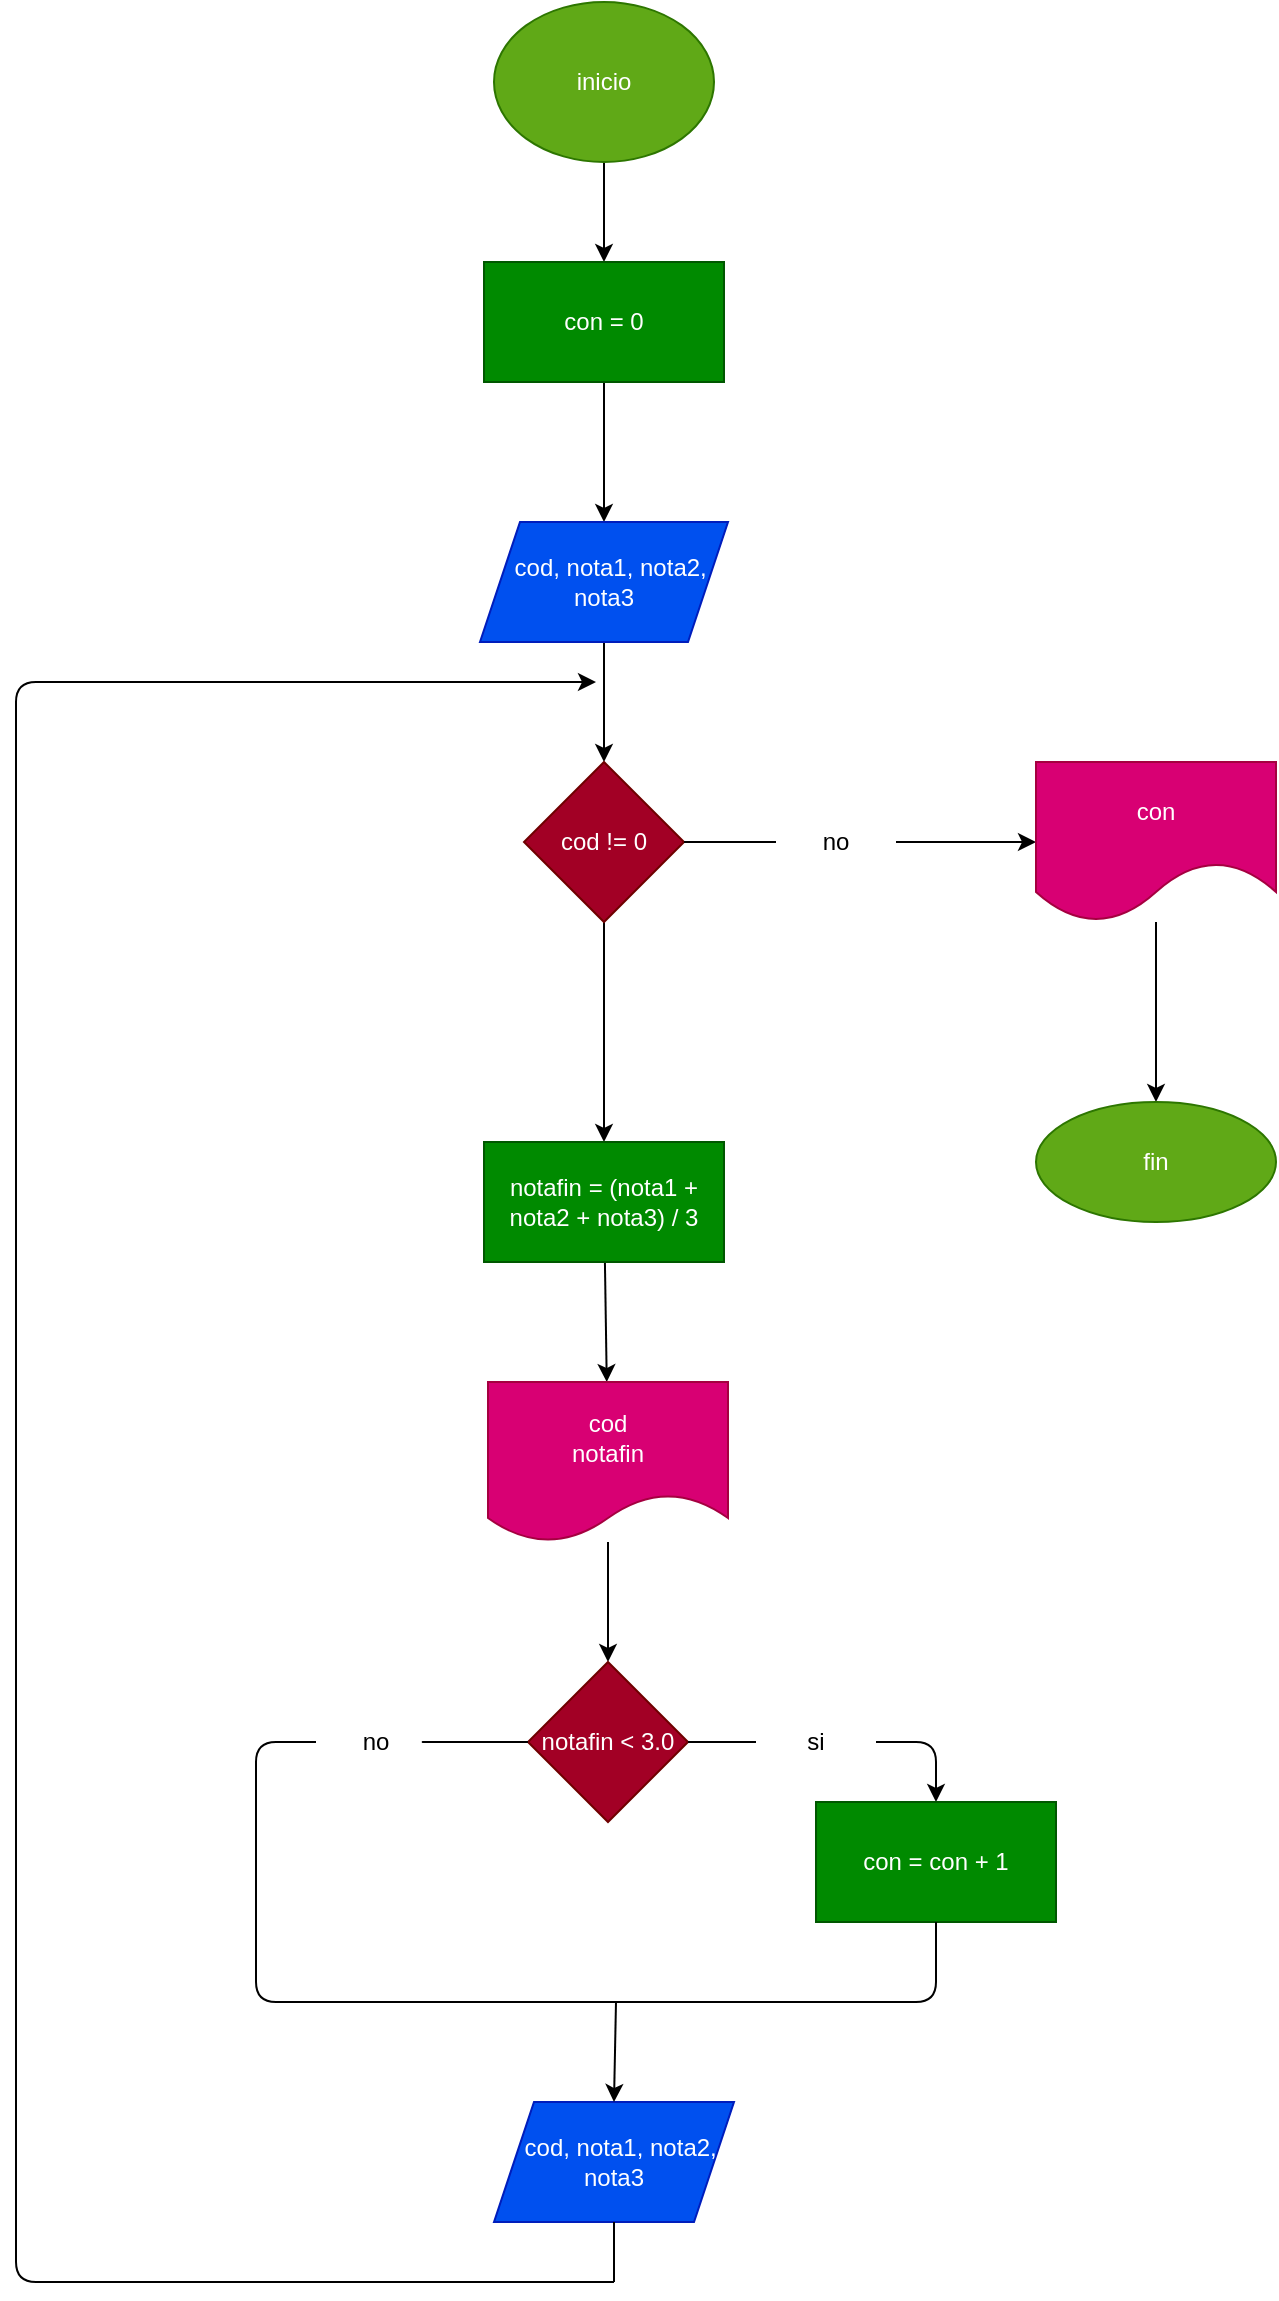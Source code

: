 <mxfile>
    <diagram id="s5eyO5nWDcDUfj_MkX5x" name="Página-1">
        <mxGraphModel dx="88" dy="426" grid="1" gridSize="10" guides="1" tooltips="1" connect="1" arrows="1" fold="1" page="1" pageScale="1" pageWidth="827" pageHeight="1169" math="0" shadow="0">
            <root>
                <mxCell id="0"/>
                <mxCell id="1" parent="0"/>
                <mxCell id="4" value="" style="edgeStyle=none;html=1;" parent="1" source="2" target="3" edge="1">
                    <mxGeometry relative="1" as="geometry"/>
                </mxCell>
                <mxCell id="2" value="inicio" style="ellipse;whiteSpace=wrap;html=1;fillColor=#60a917;fontColor=#ffffff;strokeColor=#2D7600;" parent="1" vertex="1">
                    <mxGeometry x="359" width="110" height="80" as="geometry"/>
                </mxCell>
                <mxCell id="6" value="" style="edgeStyle=none;html=1;" parent="1" source="3" target="5" edge="1">
                    <mxGeometry relative="1" as="geometry"/>
                </mxCell>
                <mxCell id="3" value="con = 0" style="whiteSpace=wrap;html=1;fillColor=#008a00;fontColor=#ffffff;strokeColor=#005700;" parent="1" vertex="1">
                    <mxGeometry x="354" y="130" width="120" height="60" as="geometry"/>
                </mxCell>
                <mxCell id="8" value="" style="edgeStyle=none;html=1;" parent="1" source="5" target="7" edge="1">
                    <mxGeometry relative="1" as="geometry"/>
                </mxCell>
                <mxCell id="5" value="&amp;nbsp; cod, nota1, nota2, nota3" style="shape=parallelogram;perimeter=parallelogramPerimeter;whiteSpace=wrap;html=1;fixedSize=1;fillColor=#0050ef;fontColor=#ffffff;strokeColor=#001DBC;" parent="1" vertex="1">
                    <mxGeometry x="352" y="260" width="124" height="60" as="geometry"/>
                </mxCell>
                <mxCell id="10" value="" style="edgeStyle=none;html=1;startArrow=none;" parent="1" source="15" target="9" edge="1">
                    <mxGeometry relative="1" as="geometry"/>
                </mxCell>
                <mxCell id="18" value="" style="edgeStyle=none;html=1;" parent="1" source="7" target="17" edge="1">
                    <mxGeometry relative="1" as="geometry"/>
                </mxCell>
                <mxCell id="7" value="cod != 0" style="rhombus;whiteSpace=wrap;html=1;fillColor=#a20025;fontColor=#ffffff;strokeColor=#6F0000;" parent="1" vertex="1">
                    <mxGeometry x="374" y="380" width="80" height="80" as="geometry"/>
                </mxCell>
                <mxCell id="14" value="" style="edgeStyle=none;html=1;" parent="1" source="9" target="13" edge="1">
                    <mxGeometry relative="1" as="geometry"/>
                </mxCell>
                <mxCell id="9" value="con" style="shape=document;whiteSpace=wrap;html=1;boundedLbl=1;size=0.375;fillColor=#d80073;fontColor=#ffffff;strokeColor=#A50040;" parent="1" vertex="1">
                    <mxGeometry x="630" y="380" width="120" height="80" as="geometry"/>
                </mxCell>
                <mxCell id="13" value="fin" style="ellipse;whiteSpace=wrap;html=1;fillColor=#60a917;fontColor=#ffffff;strokeColor=#2D7600;" parent="1" vertex="1">
                    <mxGeometry x="630" y="550" width="120" height="60" as="geometry"/>
                </mxCell>
                <mxCell id="15" value="no" style="text;html=1;strokeColor=none;fillColor=none;align=center;verticalAlign=middle;whiteSpace=wrap;rounded=0;" parent="1" vertex="1">
                    <mxGeometry x="500" y="405" width="60" height="30" as="geometry"/>
                </mxCell>
                <mxCell id="16" value="" style="edgeStyle=none;html=1;endArrow=none;" parent="1" source="7" target="15" edge="1">
                    <mxGeometry relative="1" as="geometry">
                        <mxPoint x="454" y="420" as="sourcePoint"/>
                        <mxPoint x="630" y="420" as="targetPoint"/>
                    </mxGeometry>
                </mxCell>
                <mxCell id="21" value="" style="edgeStyle=none;html=1;" parent="1" source="17" target="19" edge="1">
                    <mxGeometry relative="1" as="geometry"/>
                </mxCell>
                <mxCell id="17" value="notafin = (nota1 + nota2 + nota3) / 3" style="whiteSpace=wrap;html=1;fillColor=#008a00;fontColor=#ffffff;strokeColor=#005700;" parent="1" vertex="1">
                    <mxGeometry x="354" y="570" width="120" height="60" as="geometry"/>
                </mxCell>
                <mxCell id="23" value="" style="edgeStyle=none;html=1;" parent="1" source="19" target="22" edge="1">
                    <mxGeometry relative="1" as="geometry"/>
                </mxCell>
                <mxCell id="19" value="cod&lt;br&gt;notafin" style="shape=document;whiteSpace=wrap;html=1;boundedLbl=1;fillColor=#d80073;fontColor=#ffffff;strokeColor=#A50040;" parent="1" vertex="1">
                    <mxGeometry x="356" y="690" width="120" height="80" as="geometry"/>
                </mxCell>
                <mxCell id="25" value="" style="edgeStyle=none;html=1;entryX=0.5;entryY=0;entryDx=0;entryDy=0;startArrow=none;" parent="1" source="35" target="24" edge="1">
                    <mxGeometry relative="1" as="geometry">
                        <Array as="points">
                            <mxPoint x="580" y="870"/>
                        </Array>
                    </mxGeometry>
                </mxCell>
                <mxCell id="22" value="notafin &amp;lt; 3.0" style="rhombus;whiteSpace=wrap;html=1;fillColor=#a20025;fontColor=#ffffff;strokeColor=#6F0000;" parent="1" vertex="1">
                    <mxGeometry x="376" y="830" width="80" height="80" as="geometry"/>
                </mxCell>
                <mxCell id="24" value="con = con + 1" style="whiteSpace=wrap;html=1;fillColor=#008a00;fontColor=#ffffff;strokeColor=#005700;" parent="1" vertex="1">
                    <mxGeometry x="520" y="900" width="120" height="60" as="geometry"/>
                </mxCell>
                <mxCell id="27" value="" style="endArrow=none;html=1;exitX=0;exitY=0.5;exitDx=0;exitDy=0;startArrow=none;" parent="1" source="37" edge="1">
                    <mxGeometry width="50" height="50" relative="1" as="geometry">
                        <mxPoint x="360" y="810" as="sourcePoint"/>
                        <mxPoint x="420" y="1000" as="targetPoint"/>
                        <Array as="points">
                            <mxPoint x="240" y="870"/>
                            <mxPoint x="240" y="940"/>
                            <mxPoint x="240" y="1000"/>
                        </Array>
                    </mxGeometry>
                </mxCell>
                <mxCell id="28" value="" style="endArrow=none;html=1;exitX=0.5;exitY=1;exitDx=0;exitDy=0;" parent="1" source="24" edge="1">
                    <mxGeometry width="50" height="50" relative="1" as="geometry">
                        <mxPoint x="360" y="810" as="sourcePoint"/>
                        <mxPoint x="420" y="1000" as="targetPoint"/>
                        <Array as="points">
                            <mxPoint x="580" y="1000"/>
                        </Array>
                    </mxGeometry>
                </mxCell>
                <mxCell id="29" value="&amp;nbsp; cod, nota1, nota2, nota3" style="shape=parallelogram;perimeter=parallelogramPerimeter;whiteSpace=wrap;html=1;fixedSize=1;fillColor=#0050ef;fontColor=#ffffff;strokeColor=#001DBC;" parent="1" vertex="1">
                    <mxGeometry x="359" y="1050" width="120" height="60" as="geometry"/>
                </mxCell>
                <mxCell id="30" value="" style="endArrow=classic;html=1;entryX=0.5;entryY=0;entryDx=0;entryDy=0;" parent="1" target="29" edge="1">
                    <mxGeometry width="50" height="50" relative="1" as="geometry">
                        <mxPoint x="420" y="1000" as="sourcePoint"/>
                        <mxPoint x="410" y="760" as="targetPoint"/>
                    </mxGeometry>
                </mxCell>
                <mxCell id="33" value="" style="endArrow=classic;html=1;" parent="1" edge="1">
                    <mxGeometry width="50" height="50" relative="1" as="geometry">
                        <mxPoint x="419" y="1140" as="sourcePoint"/>
                        <mxPoint x="410" y="340" as="targetPoint"/>
                        <Array as="points">
                            <mxPoint x="120" y="1140"/>
                            <mxPoint x="120" y="340"/>
                        </Array>
                    </mxGeometry>
                </mxCell>
                <mxCell id="35" value="si" style="text;html=1;strokeColor=none;fillColor=none;align=center;verticalAlign=middle;whiteSpace=wrap;rounded=0;" parent="1" vertex="1">
                    <mxGeometry x="490" y="855" width="60" height="30" as="geometry"/>
                </mxCell>
                <mxCell id="36" value="" style="edgeStyle=none;html=1;entryX=0;entryY=0.5;entryDx=0;entryDy=0;endArrow=none;" parent="1" source="22" target="35" edge="1">
                    <mxGeometry relative="1" as="geometry">
                        <mxPoint x="456" y="870" as="sourcePoint"/>
                        <mxPoint x="580" y="900" as="targetPoint"/>
                        <Array as="points"/>
                    </mxGeometry>
                </mxCell>
                <mxCell id="37" value="no" style="text;html=1;strokeColor=none;fillColor=none;align=center;verticalAlign=middle;whiteSpace=wrap;rounded=0;" parent="1" vertex="1">
                    <mxGeometry x="270" y="855" width="60" height="30" as="geometry"/>
                </mxCell>
                <mxCell id="38" value="" style="endArrow=none;html=1;exitX=0;exitY=0.5;exitDx=0;exitDy=0;" parent="1" source="22" target="37" edge="1">
                    <mxGeometry width="50" height="50" relative="1" as="geometry">
                        <mxPoint x="376" y="870" as="sourcePoint"/>
                        <mxPoint x="420" y="1000" as="targetPoint"/>
                        <Array as="points">
                            <mxPoint x="320" y="870"/>
                        </Array>
                    </mxGeometry>
                </mxCell>
                <mxCell id="40" value="" style="endArrow=none;html=1;entryX=0.5;entryY=1;entryDx=0;entryDy=0;" parent="1" target="29" edge="1">
                    <mxGeometry width="50" height="50" relative="1" as="geometry">
                        <mxPoint x="419" y="1140" as="sourcePoint"/>
                        <mxPoint x="410" y="1060" as="targetPoint"/>
                    </mxGeometry>
                </mxCell>
            </root>
        </mxGraphModel>
    </diagram>
</mxfile>